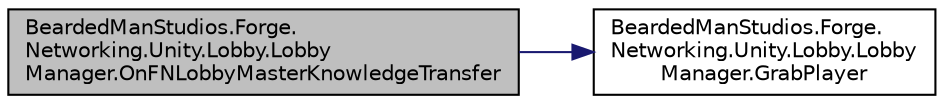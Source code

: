 digraph "BeardedManStudios.Forge.Networking.Unity.Lobby.LobbyManager.OnFNLobbyMasterKnowledgeTransfer"
{
 // LATEX_PDF_SIZE
  edge [fontname="Helvetica",fontsize="10",labelfontname="Helvetica",labelfontsize="10"];
  node [fontname="Helvetica",fontsize="10",shape=record];
  rankdir="LR";
  Node79 [label="BeardedManStudios.Forge.\lNetworking.Unity.Lobby.Lobby\lManager.OnFNLobbyMasterKnowledgeTransfer",height=0.2,width=0.4,color="black", fillcolor="grey75", style="filled", fontcolor="black",tooltip=" "];
  Node79 -> Node80 [color="midnightblue",fontsize="10",style="solid",fontname="Helvetica"];
  Node80 [label="BeardedManStudios.Forge.\lNetworking.Unity.Lobby.Lobby\lManager.GrabPlayer",height=0.2,width=0.4,color="black", fillcolor="white", style="filled",URL="$class_bearded_man_studios_1_1_forge_1_1_networking_1_1_unity_1_1_lobby_1_1_lobby_manager.html#a1e92208289f18b60fa2103fec63e579d",tooltip=" "];
}
